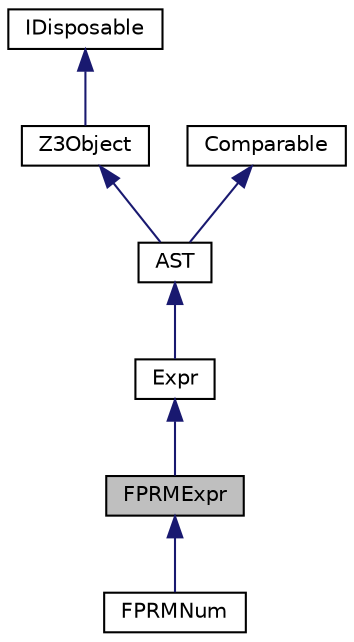 digraph "FPRMExpr"
{
  edge [fontname="Helvetica",fontsize="10",labelfontname="Helvetica",labelfontsize="10"];
  node [fontname="Helvetica",fontsize="10",shape=record];
  Node1 [label="FPRMExpr",height=0.2,width=0.4,color="black", fillcolor="grey75", style="filled", fontcolor="black"];
  Node2 -> Node1 [dir="back",color="midnightblue",fontsize="10",style="solid",fontname="Helvetica"];
  Node2 [label="Expr",height=0.2,width=0.4,color="black", fillcolor="white", style="filled",URL="$classcom_1_1microsoft_1_1z3_1_1_expr.html"];
  Node3 -> Node2 [dir="back",color="midnightblue",fontsize="10",style="solid",fontname="Helvetica"];
  Node3 [label="AST",height=0.2,width=0.4,color="black", fillcolor="white", style="filled",URL="$classcom_1_1microsoft_1_1z3_1_1_a_s_t.html"];
  Node4 -> Node3 [dir="back",color="midnightblue",fontsize="10",style="solid",fontname="Helvetica"];
  Node4 [label="Z3Object",height=0.2,width=0.4,color="black", fillcolor="white", style="filled",URL="$classcom_1_1microsoft_1_1z3_1_1_z3_object.html"];
  Node5 -> Node4 [dir="back",color="midnightblue",fontsize="10",style="solid",fontname="Helvetica"];
  Node5 [label="IDisposable",height=0.2,width=0.4,color="black", fillcolor="white", style="filled",URL="$classcom_1_1microsoft_1_1z3_1_1_i_disposable.html"];
  Node6 -> Node3 [dir="back",color="midnightblue",fontsize="10",style="solid",fontname="Helvetica"];
  Node6 [label="Comparable",height=0.2,width=0.4,color="black", fillcolor="white", style="filled",URL="$class_comparable.html"];
  Node1 -> Node7 [dir="back",color="midnightblue",fontsize="10",style="solid",fontname="Helvetica"];
  Node7 [label="FPRMNum",height=0.2,width=0.4,color="black", fillcolor="white", style="filled",URL="$classcom_1_1microsoft_1_1z3_1_1_f_p_r_m_num.html"];
}
